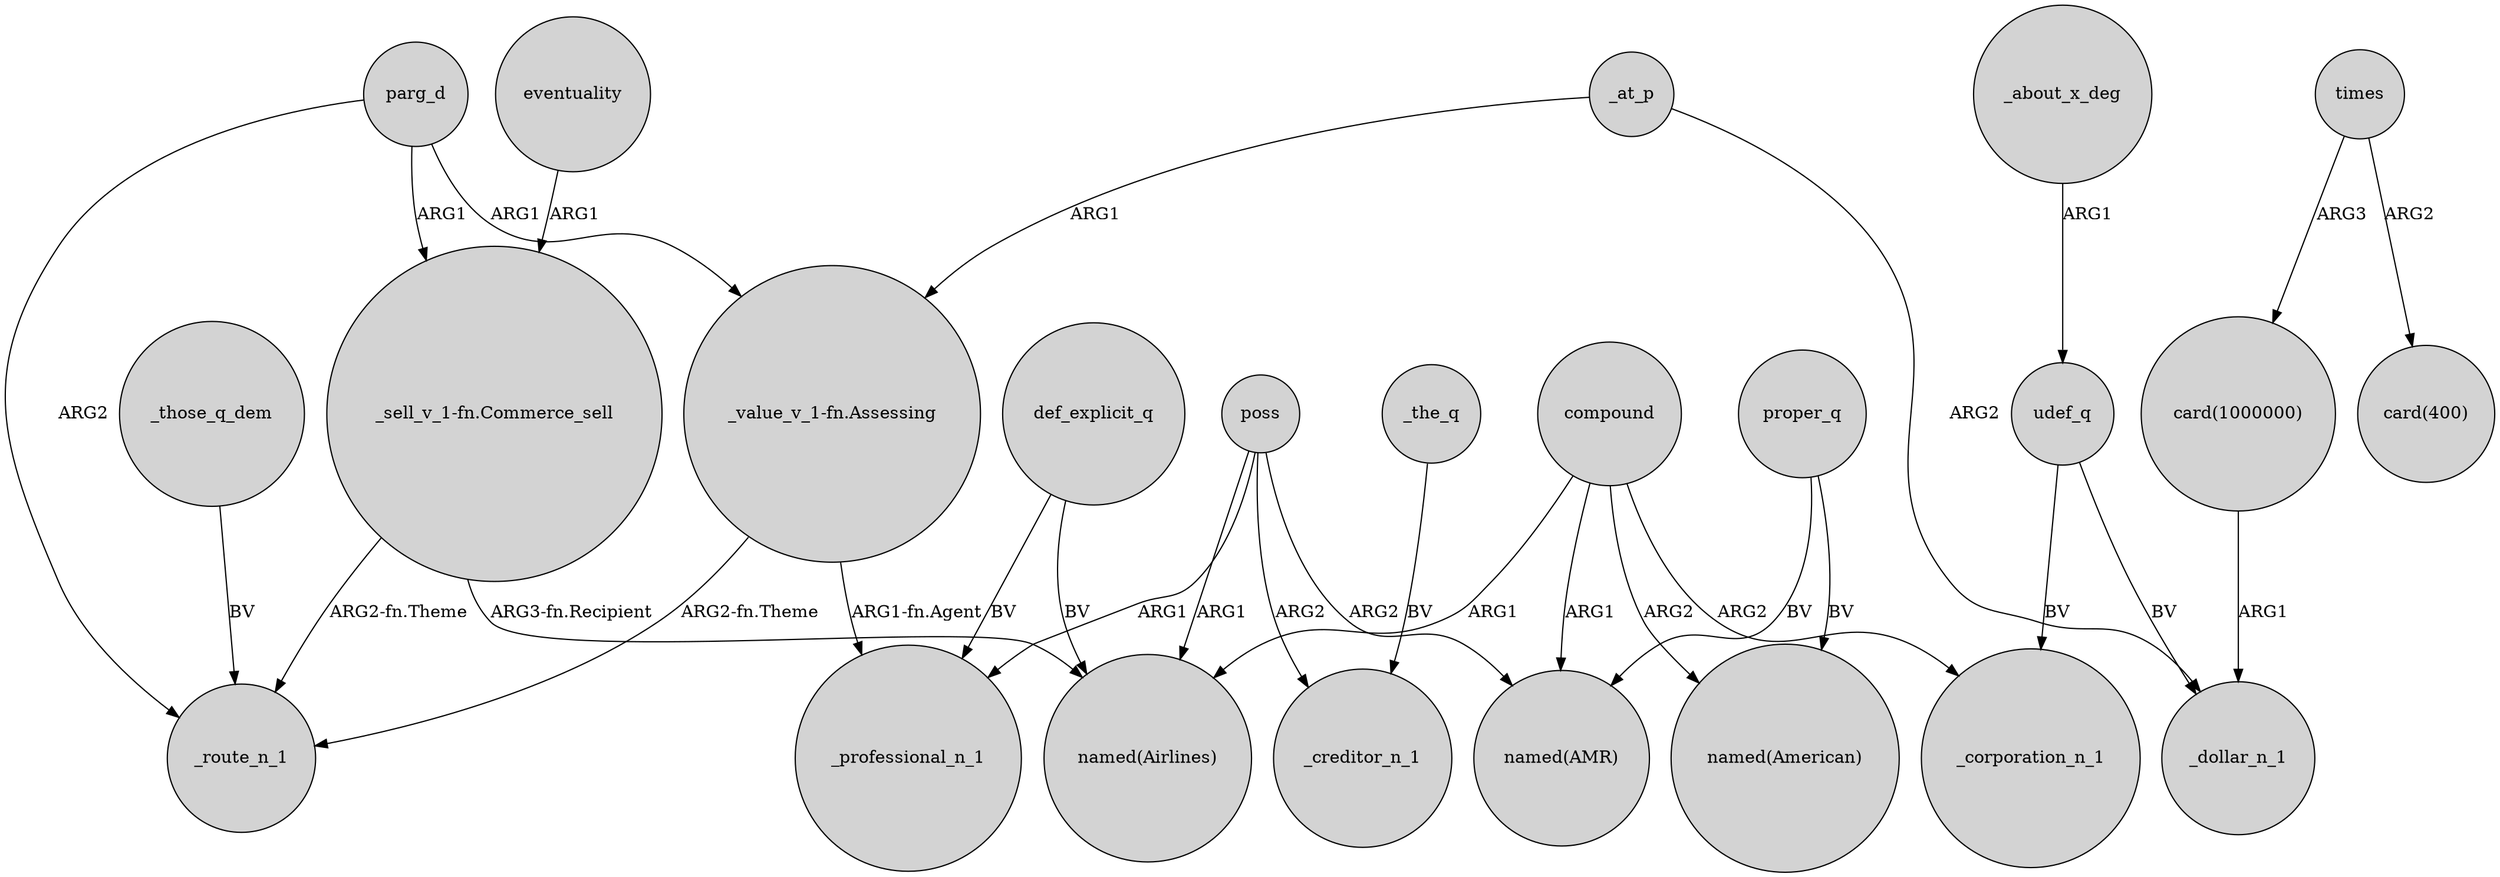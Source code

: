 digraph {
	node [shape=circle style=filled]
	eventuality -> "_sell_v_1-fn.Commerce_sell" [label=ARG1]
	"card(1000000)" -> _dollar_n_1 [label=ARG1]
	_at_p -> _dollar_n_1 [label=ARG2]
	poss -> "named(AMR)" [label=ARG2]
	proper_q -> "named(American)" [label=BV]
	times -> "card(400)" [label=ARG2]
	compound -> _corporation_n_1 [label=ARG2]
	parg_d -> "_sell_v_1-fn.Commerce_sell" [label=ARG1]
	compound -> "named(AMR)" [label=ARG1]
	"_value_v_1-fn.Assessing" -> _route_n_1 [label="ARG2-fn.Theme"]
	_the_q -> _creditor_n_1 [label=BV]
	_those_q_dem -> _route_n_1 [label=BV]
	poss -> _creditor_n_1 [label=ARG2]
	compound -> "named(Airlines)" [label=ARG1]
	_about_x_deg -> udef_q [label=ARG1]
	_at_p -> "_value_v_1-fn.Assessing" [label=ARG1]
	compound -> "named(American)" [label=ARG2]
	"_sell_v_1-fn.Commerce_sell" -> _route_n_1 [label="ARG2-fn.Theme"]
	udef_q -> _corporation_n_1 [label=BV]
	poss -> "named(Airlines)" [label=ARG1]
	"_value_v_1-fn.Assessing" -> _professional_n_1 [label="ARG1-fn.Agent"]
	"_sell_v_1-fn.Commerce_sell" -> "named(Airlines)" [label="ARG3-fn.Recipient"]
	times -> "card(1000000)" [label=ARG3]
	def_explicit_q -> _professional_n_1 [label=BV]
	proper_q -> "named(AMR)" [label=BV]
	def_explicit_q -> "named(Airlines)" [label=BV]
	parg_d -> "_value_v_1-fn.Assessing" [label=ARG1]
	poss -> _professional_n_1 [label=ARG1]
	udef_q -> _dollar_n_1 [label=BV]
	parg_d -> _route_n_1 [label=ARG2]
}
